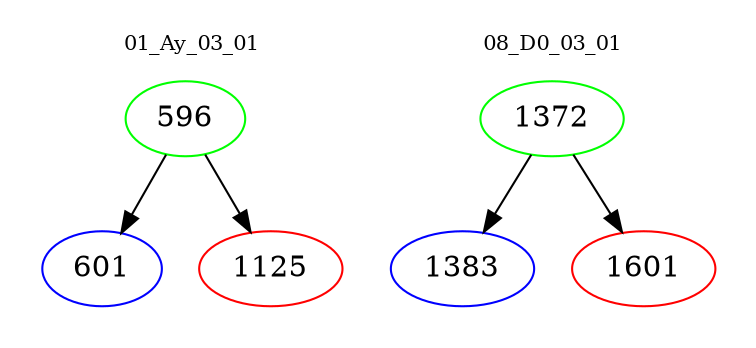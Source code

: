 digraph{
subgraph cluster_0 {
color = white
label = "01_Ay_03_01";
fontsize=10;
T0_596 [label="596", color="green"]
T0_596 -> T0_601 [color="black"]
T0_601 [label="601", color="blue"]
T0_596 -> T0_1125 [color="black"]
T0_1125 [label="1125", color="red"]
}
subgraph cluster_1 {
color = white
label = "08_D0_03_01";
fontsize=10;
T1_1372 [label="1372", color="green"]
T1_1372 -> T1_1383 [color="black"]
T1_1383 [label="1383", color="blue"]
T1_1372 -> T1_1601 [color="black"]
T1_1601 [label="1601", color="red"]
}
}
